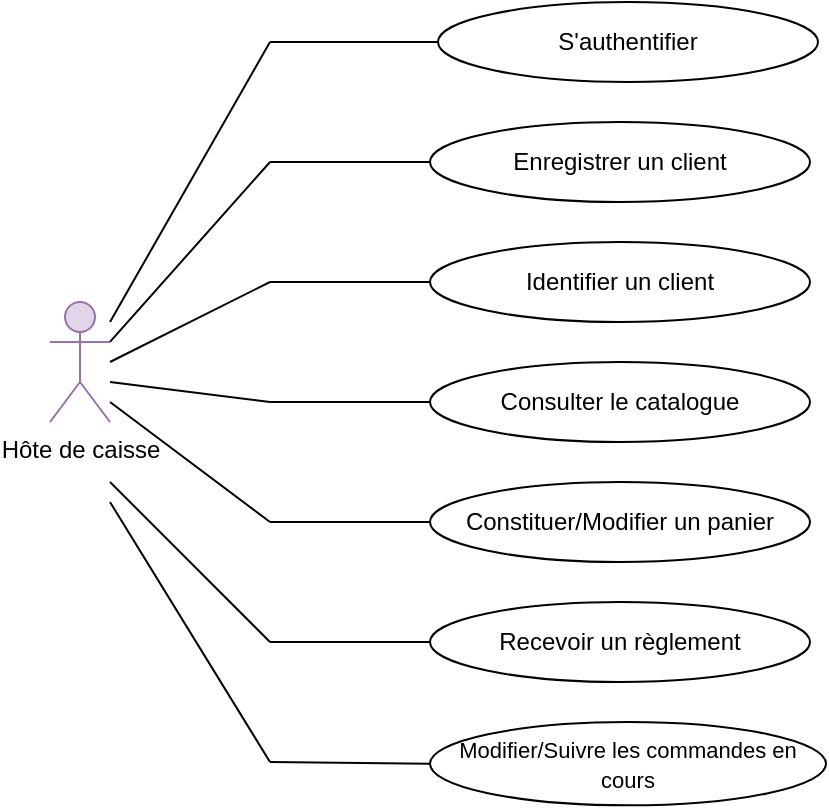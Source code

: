 <mxfile version="13.1.14" type="github">
  <diagram id="ceZ9f2kLIBMmKW1hbyQC" name="Page-1">
    <mxGraphModel dx="946" dy="521" grid="1" gridSize="10" guides="1" tooltips="1" connect="1" arrows="1" fold="1" page="1" pageScale="1" pageWidth="827" pageHeight="1169" math="0" shadow="0">
      <root>
        <mxCell id="0" />
        <mxCell id="1" parent="0" />
        <mxCell id="Xy7lXYXVQ5Ji8QcNzvNE-1" value="Hôte de caisse" style="shape=umlActor;verticalLabelPosition=bottom;labelBackgroundColor=#ffffff;verticalAlign=top;html=1;outlineConnect=0;fillColor=#e1d5e7;strokeColor=#9673a6;" parent="1" vertex="1">
          <mxGeometry x="50" y="290" width="30" height="60" as="geometry" />
        </mxCell>
        <mxCell id="Xy7lXYXVQ5Ji8QcNzvNE-2" value="Identifier un client" style="ellipse;whiteSpace=wrap;html=1;" parent="1" vertex="1">
          <mxGeometry x="240" y="260" width="190" height="40" as="geometry" />
        </mxCell>
        <mxCell id="Xy7lXYXVQ5Ji8QcNzvNE-4" value="Constituer/Modifier un panier" style="ellipse;whiteSpace=wrap;html=1;" parent="1" vertex="1">
          <mxGeometry x="240" y="380" width="190" height="40" as="geometry" />
        </mxCell>
        <mxCell id="Xy7lXYXVQ5Ji8QcNzvNE-6" value="Consulter le catalogue" style="ellipse;whiteSpace=wrap;html=1;" parent="1" vertex="1">
          <mxGeometry x="240" y="320" width="190" height="40" as="geometry" />
        </mxCell>
        <mxCell id="Xy7lXYXVQ5Ji8QcNzvNE-7" value="Recevoir un règlement" style="ellipse;whiteSpace=wrap;html=1;" parent="1" vertex="1">
          <mxGeometry x="240" y="440" width="190" height="40" as="geometry" />
        </mxCell>
        <mxCell id="Xy7lXYXVQ5Ji8QcNzvNE-8" value="&lt;font style=&quot;font-size: 11px&quot;&gt;Modifier/Suivre les commandes en cours&lt;/font&gt;" style="ellipse;whiteSpace=wrap;html=1;aspect=fixed;" parent="1" vertex="1">
          <mxGeometry x="240" y="500" width="198" height="41.68" as="geometry" />
        </mxCell>
        <mxCell id="Xy7lXYXVQ5Ji8QcNzvNE-9" value="" style="endArrow=none;html=1;entryX=0;entryY=0.5;entryDx=0;entryDy=0;" parent="1" target="osnLCp5fuYsMMy--NZHH-5" edge="1">
          <mxGeometry width="50" height="50" relative="1" as="geometry">
            <mxPoint x="160" y="160" as="sourcePoint" />
            <mxPoint x="440" y="290" as="targetPoint" />
          </mxGeometry>
        </mxCell>
        <mxCell id="Xy7lXYXVQ5Ji8QcNzvNE-10" value="" style="endArrow=none;html=1;entryX=0;entryY=0.5;entryDx=0;entryDy=0;" parent="1" target="osnLCp5fuYsMMy--NZHH-6" edge="1">
          <mxGeometry width="50" height="50" relative="1" as="geometry">
            <mxPoint x="160" y="220" as="sourcePoint" />
            <mxPoint x="440" y="290" as="targetPoint" />
          </mxGeometry>
        </mxCell>
        <mxCell id="Xy7lXYXVQ5Ji8QcNzvNE-11" value="" style="endArrow=none;html=1;exitX=0;exitY=0.5;exitDx=0;exitDy=0;" parent="1" source="Xy7lXYXVQ5Ji8QcNzvNE-2" edge="1">
          <mxGeometry width="50" height="50" relative="1" as="geometry">
            <mxPoint x="390" y="340" as="sourcePoint" />
            <mxPoint x="160" y="280" as="targetPoint" />
          </mxGeometry>
        </mxCell>
        <mxCell id="Xy7lXYXVQ5Ji8QcNzvNE-12" value="" style="endArrow=none;html=1;entryX=0;entryY=0.5;entryDx=0;entryDy=0;" parent="1" target="Xy7lXYXVQ5Ji8QcNzvNE-6" edge="1">
          <mxGeometry width="50" height="50" relative="1" as="geometry">
            <mxPoint x="160" y="340" as="sourcePoint" />
            <mxPoint x="440" y="290" as="targetPoint" />
          </mxGeometry>
        </mxCell>
        <mxCell id="Xy7lXYXVQ5Ji8QcNzvNE-13" value="" style="endArrow=none;html=1;exitX=0;exitY=0.5;exitDx=0;exitDy=0;" parent="1" source="Xy7lXYXVQ5Ji8QcNzvNE-4" edge="1">
          <mxGeometry width="50" height="50" relative="1" as="geometry">
            <mxPoint x="390" y="340" as="sourcePoint" />
            <mxPoint x="160" y="400" as="targetPoint" />
          </mxGeometry>
        </mxCell>
        <mxCell id="Xy7lXYXVQ5Ji8QcNzvNE-14" value="" style="endArrow=none;html=1;" parent="1" edge="1">
          <mxGeometry width="50" height="50" relative="1" as="geometry">
            <mxPoint x="160" y="160" as="sourcePoint" />
            <mxPoint x="80" y="300" as="targetPoint" />
          </mxGeometry>
        </mxCell>
        <mxCell id="Xy7lXYXVQ5Ji8QcNzvNE-15" value="" style="endArrow=none;html=1;exitX=1;exitY=0.333;exitDx=0;exitDy=0;exitPerimeter=0;" parent="1" source="Xy7lXYXVQ5Ji8QcNzvNE-1" edge="1">
          <mxGeometry width="50" height="50" relative="1" as="geometry">
            <mxPoint x="390" y="340" as="sourcePoint" />
            <mxPoint x="160" y="220" as="targetPoint" />
          </mxGeometry>
        </mxCell>
        <mxCell id="Xy7lXYXVQ5Ji8QcNzvNE-16" value="" style="endArrow=none;html=1;" parent="1" edge="1">
          <mxGeometry width="50" height="50" relative="1" as="geometry">
            <mxPoint x="160" y="280" as="sourcePoint" />
            <mxPoint x="80" y="320" as="targetPoint" />
          </mxGeometry>
        </mxCell>
        <mxCell id="Xy7lXYXVQ5Ji8QcNzvNE-17" value="" style="endArrow=none;html=1;" parent="1" edge="1">
          <mxGeometry width="50" height="50" relative="1" as="geometry">
            <mxPoint x="80" y="330" as="sourcePoint" />
            <mxPoint x="160" y="340" as="targetPoint" />
          </mxGeometry>
        </mxCell>
        <mxCell id="Xy7lXYXVQ5Ji8QcNzvNE-18" value="" style="endArrow=none;html=1;" parent="1" edge="1">
          <mxGeometry width="50" height="50" relative="1" as="geometry">
            <mxPoint x="80" y="340" as="sourcePoint" />
            <mxPoint x="160" y="400" as="targetPoint" />
          </mxGeometry>
        </mxCell>
        <mxCell id="osnLCp5fuYsMMy--NZHH-5" value="S&#39;authentifier" style="ellipse;whiteSpace=wrap;html=1;" vertex="1" parent="1">
          <mxGeometry x="244" y="140" width="190" height="40" as="geometry" />
        </mxCell>
        <mxCell id="osnLCp5fuYsMMy--NZHH-6" value="Enregistrer un client" style="ellipse;whiteSpace=wrap;html=1;" vertex="1" parent="1">
          <mxGeometry x="240" y="200" width="190" height="40" as="geometry" />
        </mxCell>
        <mxCell id="osnLCp5fuYsMMy--NZHH-7" value="" style="endArrow=none;html=1;" edge="1" parent="1">
          <mxGeometry width="50" height="50" relative="1" as="geometry">
            <mxPoint x="160" y="460" as="sourcePoint" />
            <mxPoint x="80" y="380" as="targetPoint" />
          </mxGeometry>
        </mxCell>
        <mxCell id="osnLCp5fuYsMMy--NZHH-8" value="" style="endArrow=none;html=1;exitX=0;exitY=0.5;exitDx=0;exitDy=0;" edge="1" parent="1" source="Xy7lXYXVQ5Ji8QcNzvNE-7">
          <mxGeometry width="50" height="50" relative="1" as="geometry">
            <mxPoint x="390" y="420" as="sourcePoint" />
            <mxPoint x="160" y="460" as="targetPoint" />
          </mxGeometry>
        </mxCell>
        <mxCell id="osnLCp5fuYsMMy--NZHH-9" value="" style="endArrow=none;html=1;" edge="1" parent="1">
          <mxGeometry width="50" height="50" relative="1" as="geometry">
            <mxPoint x="160" y="520" as="sourcePoint" />
            <mxPoint x="80" y="390" as="targetPoint" />
          </mxGeometry>
        </mxCell>
        <mxCell id="osnLCp5fuYsMMy--NZHH-10" value="" style="endArrow=none;html=1;exitX=0;exitY=0.5;exitDx=0;exitDy=0;" edge="1" parent="1" source="Xy7lXYXVQ5Ji8QcNzvNE-8">
          <mxGeometry width="50" height="50" relative="1" as="geometry">
            <mxPoint x="390" y="420" as="sourcePoint" />
            <mxPoint x="160" y="520" as="targetPoint" />
          </mxGeometry>
        </mxCell>
      </root>
    </mxGraphModel>
  </diagram>
</mxfile>
